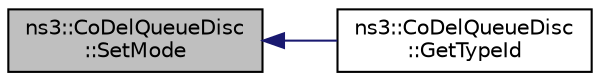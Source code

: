 digraph "ns3::CoDelQueueDisc::SetMode"
{
  edge [fontname="Helvetica",fontsize="10",labelfontname="Helvetica",labelfontsize="10"];
  node [fontname="Helvetica",fontsize="10",shape=record];
  rankdir="LR";
  Node1 [label="ns3::CoDelQueueDisc\l::SetMode",height=0.2,width=0.4,color="black", fillcolor="grey75", style="filled", fontcolor="black"];
  Node1 -> Node2 [dir="back",color="midnightblue",fontsize="10",style="solid"];
  Node2 [label="ns3::CoDelQueueDisc\l::GetTypeId",height=0.2,width=0.4,color="black", fillcolor="white", style="filled",URL="$de/d17/classns3_1_1CoDelQueueDisc.html#ae0ee4bf739d0a32330de43741a362f59",tooltip="Get the type ID. "];
}
